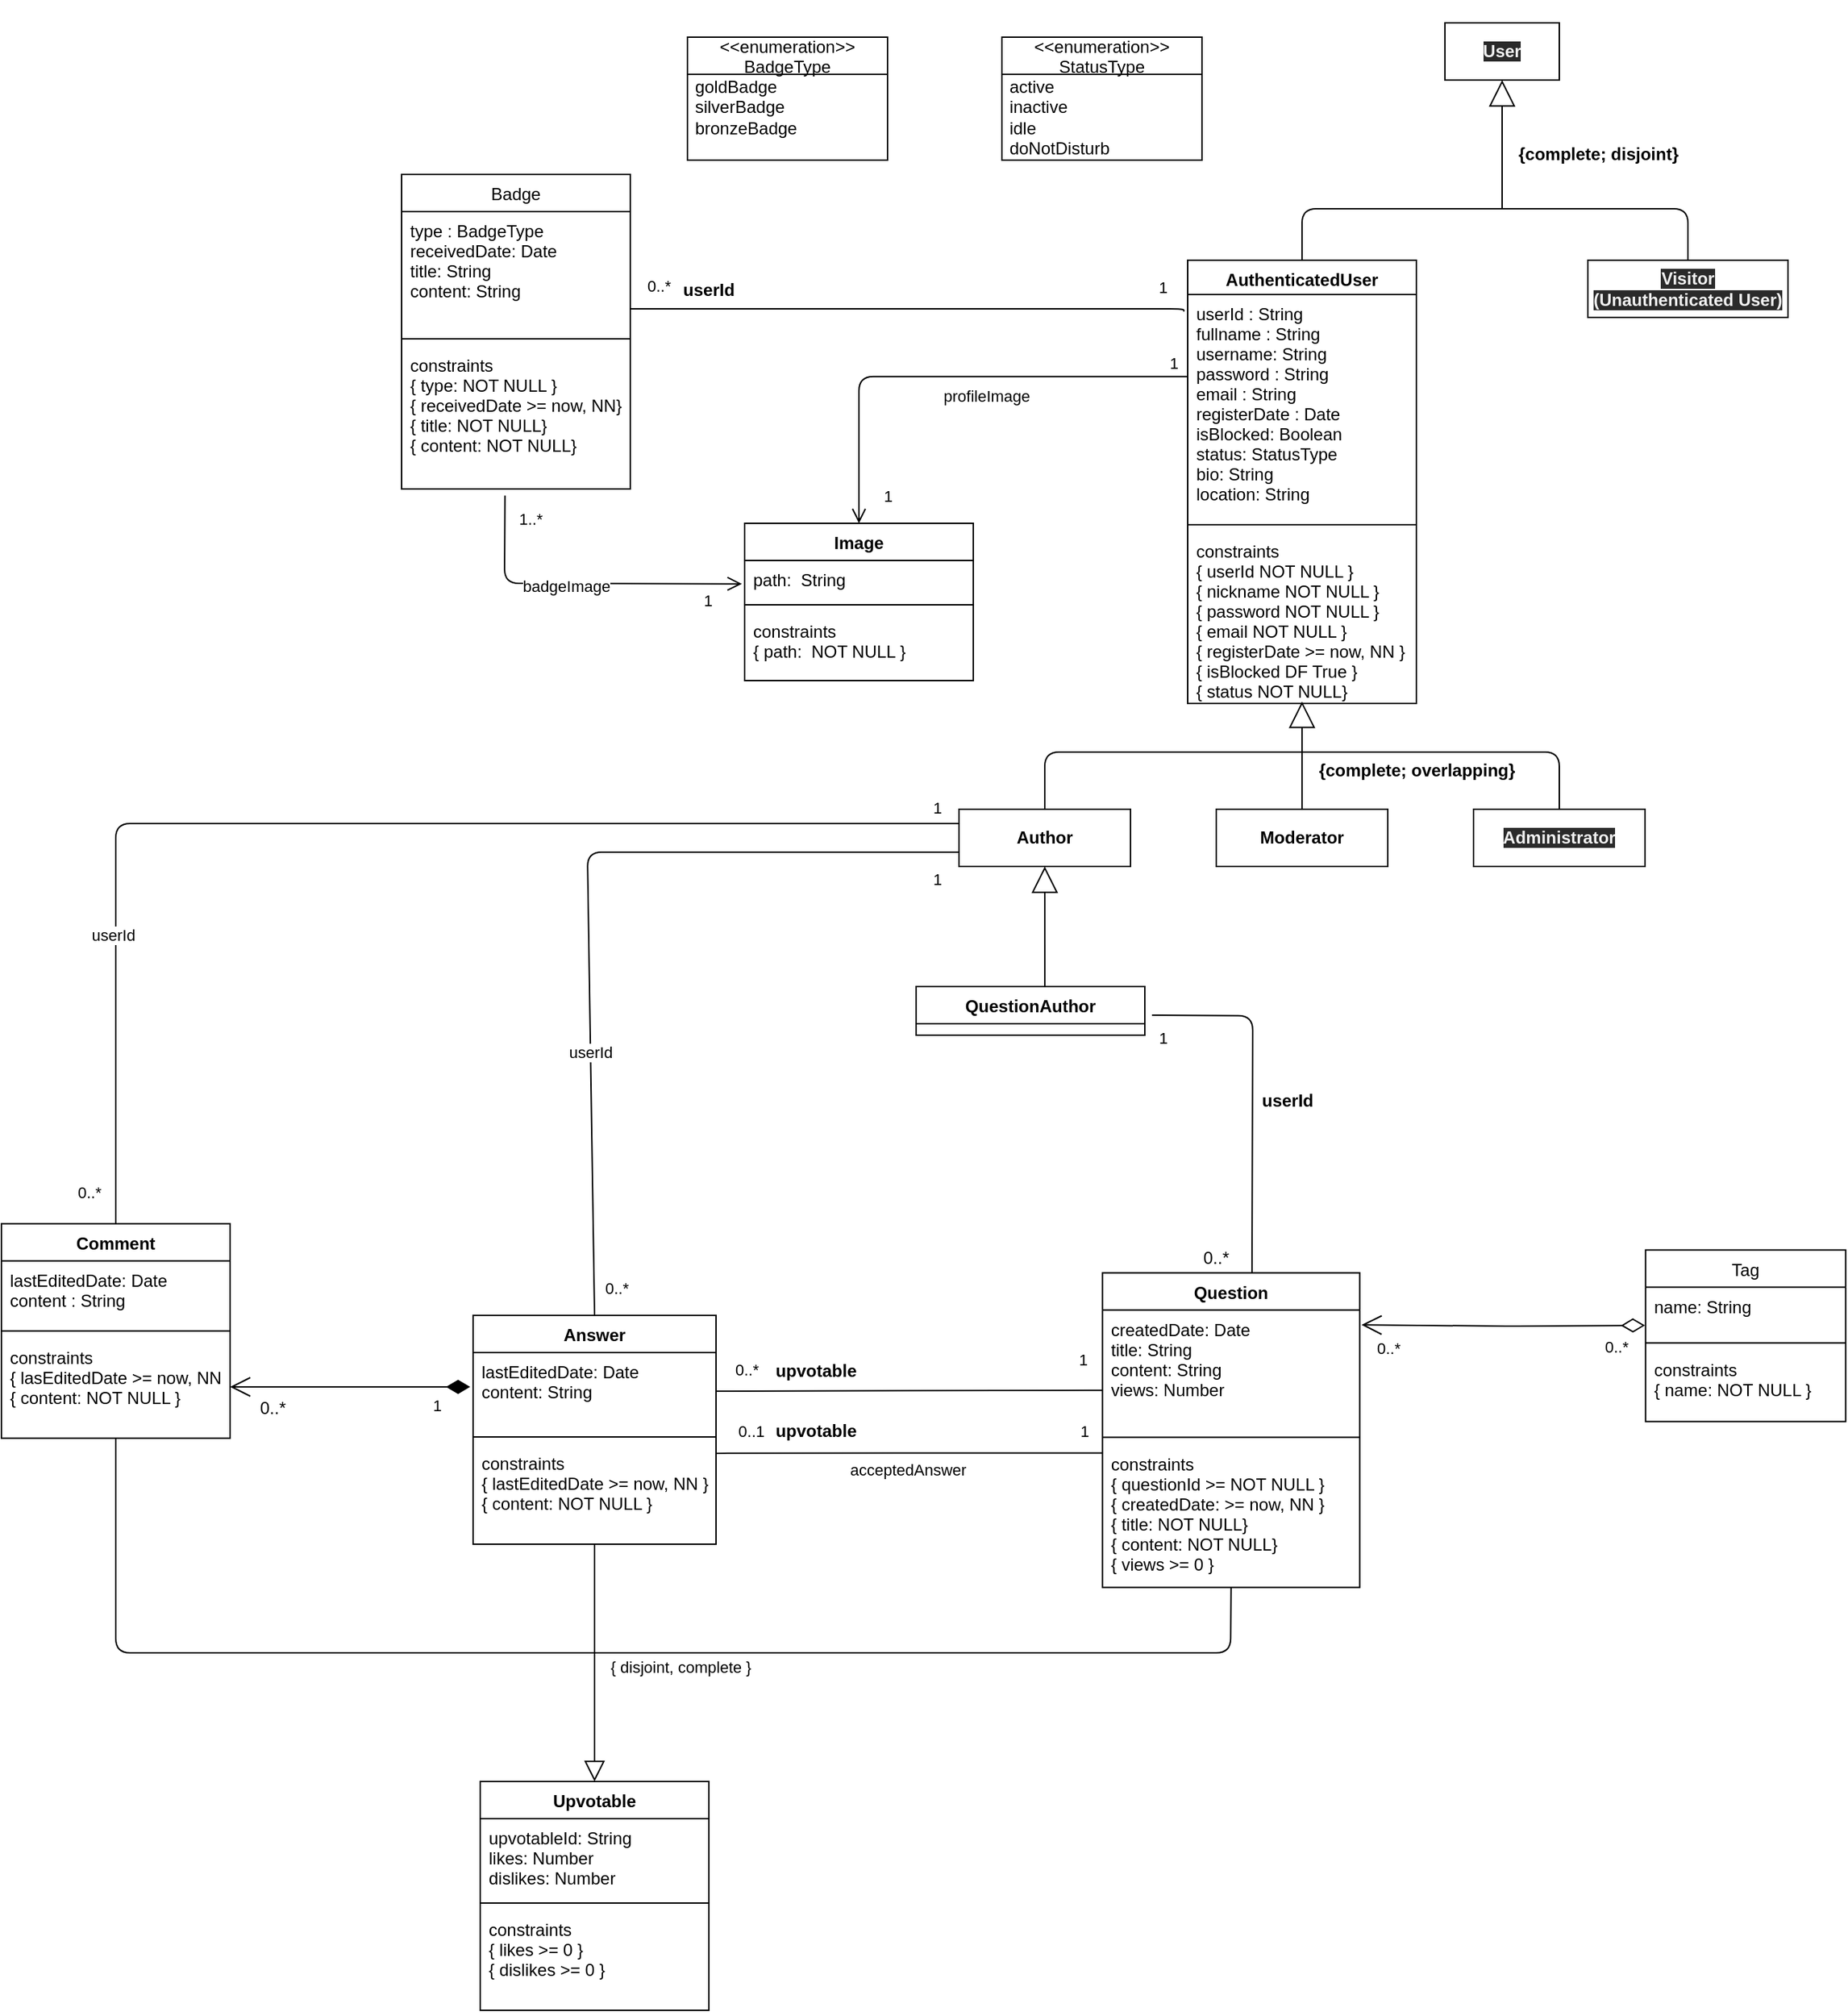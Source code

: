 <mxfile>
    <diagram id="tfldwmdO81GYDGE_3MQ3" name="Page-1">
        <mxGraphModel dx="1193" dy="696" grid="1" gridSize="10" guides="1" tooltips="1" connect="1" arrows="1" fold="1" page="0" pageScale="1" pageWidth="827" pageHeight="1169" background="none" math="0" shadow="0">
            <root>
                <mxCell id="0"/>
                <mxCell id="1" parent="0"/>
                <mxCell id="27" value="AuthenticatedUser" style="swimlane;fontStyle=1;align=center;verticalAlign=top;childLayout=stackLayout;horizontal=1;startSize=24;horizontalStack=0;resizeParent=1;resizeParentMax=0;resizeLast=0;collapsible=1;marginBottom=0;" parent="1" vertex="1">
                    <mxGeometry x="130" y="186" width="160" height="310" as="geometry">
                        <mxRectangle x="120" y="366" width="140" height="26" as="alternateBounds"/>
                    </mxGeometry>
                </mxCell>
                <mxCell id="28" value="userId : String&#10;fullname : String&#10;username: String&#10;password : String&#10;email : String&#10;registerDate : Date&#10;isBlocked: Boolean&#10;status: StatusType&#10;bio: String&#10;location: String" style="text;strokeColor=none;fillColor=none;align=left;verticalAlign=top;spacingLeft=4;spacingRight=4;overflow=hidden;rotatable=0;points=[[0,0.5],[1,0.5]];portConstraint=eastwest;" parent="27" vertex="1">
                    <mxGeometry y="24" width="160" height="156" as="geometry"/>
                </mxCell>
                <mxCell id="204" value="" style="line;strokeWidth=1;fillColor=none;align=left;verticalAlign=middle;spacingTop=-1;spacingLeft=3;spacingRight=3;rotatable=0;labelPosition=right;points=[];portConstraint=eastwest;" parent="27" vertex="1">
                    <mxGeometry y="180" width="160" height="10" as="geometry"/>
                </mxCell>
                <mxCell id="205" value="constraints&#10;{ userId NOT NULL }&#10;{ nickname NOT NULL }&#10;{ password NOT NULL }&#10;{ email NOT NULL }&#10;{ registerDate &gt;= now, NN }&#10;{ isBlocked DF True }&#10;{ status NOT NULL}&#10;" style="text;strokeColor=none;fillColor=none;align=left;verticalAlign=top;spacingLeft=4;spacingRight=4;overflow=hidden;rotatable=0;points=[[0,0.5],[1,0.5]];portConstraint=eastwest;" parent="27" vertex="1">
                    <mxGeometry y="190" width="160" height="120" as="geometry"/>
                </mxCell>
                <mxCell id="45" value="Image" style="swimlane;fontStyle=1;align=center;verticalAlign=top;childLayout=stackLayout;horizontal=1;startSize=26;horizontalStack=0;resizeParent=1;resizeParentMax=0;resizeLast=0;collapsible=1;marginBottom=0;" parent="1" vertex="1">
                    <mxGeometry x="-180" y="370" width="160" height="110" as="geometry"/>
                </mxCell>
                <mxCell id="46" value="path:  String" style="text;strokeColor=none;fillColor=none;align=left;verticalAlign=top;spacingLeft=4;spacingRight=4;overflow=hidden;rotatable=0;points=[[0,0.5],[1,0.5]];portConstraint=eastwest;" parent="45" vertex="1">
                    <mxGeometry y="26" width="160" height="26" as="geometry"/>
                </mxCell>
                <mxCell id="370" value="" style="line;strokeWidth=1;fillColor=none;align=left;verticalAlign=middle;spacingTop=-1;spacingLeft=3;spacingRight=3;rotatable=0;labelPosition=right;points=[];portConstraint=eastwest;" parent="45" vertex="1">
                    <mxGeometry y="52" width="160" height="10" as="geometry"/>
                </mxCell>
                <mxCell id="369" value="constraints&#10;{ path:  NOT NULL }" style="text;strokeColor=none;fillColor=none;align=left;verticalAlign=top;spacingLeft=4;spacingRight=4;overflow=hidden;rotatable=0;points=[[0,0.5],[1,0.5]];portConstraint=eastwest;" parent="45" vertex="1">
                    <mxGeometry y="62" width="160" height="48" as="geometry"/>
                </mxCell>
                <mxCell id="53" value="QuestionAuthor" style="swimlane;fontStyle=1;align=center;verticalAlign=top;childLayout=stackLayout;horizontal=1;startSize=26;horizontalStack=0;resizeParent=1;resizeParentMax=0;resizeLast=0;collapsible=1;marginBottom=0;" parent="1" vertex="1">
                    <mxGeometry x="-60" y="694" width="160" height="34" as="geometry"/>
                </mxCell>
                <mxCell id="89" value="Badge" style="swimlane;fontStyle=0;childLayout=stackLayout;horizontal=1;startSize=26;horizontalStack=0;resizeParent=1;resizeParentMax=0;resizeLast=0;collapsible=1;marginBottom=0;" parent="1" vertex="1">
                    <mxGeometry x="-420" y="126" width="160" height="220" as="geometry">
                        <mxRectangle x="-460" y="346" width="70" height="26" as="alternateBounds"/>
                    </mxGeometry>
                </mxCell>
                <mxCell id="91" value="type : BadgeType&#10;receivedDate: Date&#10;title: String&#10;content: String&#10;" style="text;strokeColor=none;fillColor=none;align=left;verticalAlign=top;spacingLeft=4;spacingRight=4;overflow=hidden;rotatable=0;points=[[0,0.5],[1,0.5]];portConstraint=eastwest;" parent="89" vertex="1">
                    <mxGeometry y="26" width="160" height="84" as="geometry"/>
                </mxCell>
                <mxCell id="364" value="" style="line;strokeWidth=1;fillColor=none;align=left;verticalAlign=middle;spacingTop=-1;spacingLeft=3;spacingRight=3;rotatable=0;labelPosition=right;points=[];portConstraint=eastwest;" parent="89" vertex="1">
                    <mxGeometry y="110" width="160" height="10" as="geometry"/>
                </mxCell>
                <mxCell id="363" value="constraints&#10;{ type: NOT NULL }&#10;{ receivedDate &gt;= now, NN}&#10;{ title: NOT NULL}&#10;{ content: NOT NULL}&#10;" style="text;strokeColor=none;fillColor=none;align=left;verticalAlign=top;spacingLeft=4;spacingRight=4;overflow=hidden;rotatable=0;points=[[0,0.5],[1,0.5]];portConstraint=eastwest;" parent="89" vertex="1">
                    <mxGeometry y="120" width="160" height="100" as="geometry"/>
                </mxCell>
                <mxCell id="101" value="&lt;span style=&quot;font-size: 12px ; font-weight: 700&quot;&gt;{complete; overlapping}&lt;/span&gt;" style="endArrow=block;endSize=16;endFill=0;html=1;exitX=0.5;exitY=0;exitDx=0;exitDy=0;entryX=0.5;entryY=0.989;entryDx=0;entryDy=0;entryPerimeter=0;" parent="1" source="209" target="205" edge="1">
                    <mxGeometry x="-0.27" y="-80" width="160" relative="1" as="geometry">
                        <mxPoint x="210" y="566.584" as="sourcePoint"/>
                        <mxPoint x="170" y="370" as="targetPoint"/>
                        <mxPoint as="offset"/>
                    </mxGeometry>
                </mxCell>
                <mxCell id="112" value="" style="endArrow=none;html=1;entryX=0.5;entryY=0;entryDx=0;entryDy=0;exitX=0.5;exitY=0;exitDx=0;exitDy=0;" parent="1" source="207" target="211" edge="1">
                    <mxGeometry width="50" height="50" relative="1" as="geometry">
                        <mxPoint x="30" y="597" as="sourcePoint"/>
                        <mxPoint x="430" y="597" as="targetPoint"/>
                        <Array as="points">
                            <mxPoint x="30" y="530"/>
                            <mxPoint x="150" y="530"/>
                            <mxPoint x="220" y="530"/>
                            <mxPoint x="330" y="530"/>
                            <mxPoint x="360" y="530"/>
                            <mxPoint x="390" y="530"/>
                        </Array>
                    </mxGeometry>
                </mxCell>
                <mxCell id="114" value="" style="endArrow=block;endSize=16;endFill=0;html=1;entryX=0.5;entryY=1;entryDx=0;entryDy=0;exitX=0.563;exitY=0;exitDx=0;exitDy=0;exitPerimeter=0;" parent="1" source="53" target="207" edge="1">
                    <mxGeometry x="-0.405" y="-30" width="160" relative="1" as="geometry">
                        <mxPoint x="-120" y="590" as="sourcePoint"/>
                        <mxPoint x="29" y="694" as="targetPoint"/>
                        <mxPoint y="1" as="offset"/>
                    </mxGeometry>
                </mxCell>
                <mxCell id="115" value="&lt;span style=&quot;font-size: 12px ; font-weight: 700&quot;&gt;{complete; disjoint}&lt;/span&gt;" style="endArrow=block;endSize=16;endFill=0;html=1;entryX=0.5;entryY=1;entryDx=0;entryDy=0;" parent="1" target="214" edge="1">
                    <mxGeometry x="-0.156" y="-67" width="160" relative="1" as="geometry">
                        <mxPoint x="350" y="150" as="sourcePoint"/>
                        <mxPoint x="343.04" y="55.12" as="targetPoint"/>
                        <mxPoint as="offset"/>
                    </mxGeometry>
                </mxCell>
                <mxCell id="119" value="" style="endArrow=none;html=1;entryX=0.5;entryY=0;entryDx=0;entryDy=0;exitX=0.5;exitY=0;exitDx=0;exitDy=0;" parent="1" source="27" target="213" edge="1">
                    <mxGeometry width="50" height="50" relative="1" as="geometry">
                        <mxPoint x="190" y="150" as="sourcePoint"/>
                        <mxPoint x="480" y="186" as="targetPoint"/>
                        <Array as="points">
                            <mxPoint x="210" y="150"/>
                            <mxPoint x="480" y="150"/>
                        </Array>
                    </mxGeometry>
                </mxCell>
                <mxCell id="141" style="edgeStyle=orthogonalEdgeStyle;rounded=0;orthogonalLoop=1;jettySize=auto;html=1;" parent="1" edge="1">
                    <mxGeometry x="-0.919" y="-1" relative="1" as="geometry">
                        <mxPoint y="9" as="offset"/>
                    </mxGeometry>
                </mxCell>
                <mxCell id="144" value="" style="endArrow=open;startArrow=none;endFill=0;startFill=0;endSize=8;html=1;verticalAlign=bottom;labelBackgroundColor=none;strokeWidth=1;entryX=0.5;entryY=0;entryDx=0;entryDy=0;edgeStyle=orthogonalEdgeStyle;rounded=1;exitX=0;exitY=0.368;exitDx=0;exitDy=0;exitPerimeter=0;" parent="1" source="28" target="45" edge="1">
                    <mxGeometry width="160" relative="1" as="geometry">
                        <mxPoint x="-110" y="210" as="sourcePoint"/>
                        <mxPoint x="-290" y="370" as="targetPoint"/>
                        <Array as="points"/>
                    </mxGeometry>
                </mxCell>
                <mxCell id="145" value="profileImage" style="edgeLabel;html=1;align=center;verticalAlign=middle;resizable=0;points=[];" parent="144" connectable="0" vertex="1">
                    <mxGeometry x="-0.149" relative="1" as="geometry">
                        <mxPoint y="13" as="offset"/>
                    </mxGeometry>
                </mxCell>
                <mxCell id="146" value="1" style="edgeLabel;html=1;align=center;verticalAlign=middle;resizable=0;points=[];" parent="144" connectable="0" vertex="1">
                    <mxGeometry x="0.754" y="-2" relative="1" as="geometry">
                        <mxPoint x="22" y="22" as="offset"/>
                    </mxGeometry>
                </mxCell>
                <mxCell id="147" value="1" style="edgeLabel;html=1;align=center;verticalAlign=middle;resizable=0;points=[];" parent="144" connectable="0" vertex="1">
                    <mxGeometry x="-0.94" relative="1" as="geometry">
                        <mxPoint y="-10" as="offset"/>
                    </mxGeometry>
                </mxCell>
                <mxCell id="152" value="" style="endArrow=open;startArrow=none;endFill=0;startFill=0;endSize=8;html=1;verticalAlign=bottom;labelBackgroundColor=none;strokeWidth=1;entryX=-0.012;entryY=0.385;entryDx=0;entryDy=0;entryPerimeter=0;exitX=0.452;exitY=1.046;exitDx=0;exitDy=0;exitPerimeter=0;" parent="1" source="363" target="45" edge="1">
                    <mxGeometry width="160" relative="1" as="geometry">
                        <mxPoint x="-410" y="430" as="sourcePoint"/>
                        <mxPoint x="-280" y="444.12" as="targetPoint"/>
                        <Array as="points">
                            <mxPoint x="-348" y="412"/>
                        </Array>
                    </mxGeometry>
                </mxCell>
                <mxCell id="153" value="badgeImage" style="edgeLabel;html=1;align=center;verticalAlign=middle;resizable=0;points=[];" parent="152" connectable="0" vertex="1">
                    <mxGeometry x="-0.149" relative="1" as="geometry">
                        <mxPoint x="7" y="2" as="offset"/>
                    </mxGeometry>
                </mxCell>
                <mxCell id="154" value="1" style="edgeLabel;html=1;align=center;verticalAlign=middle;resizable=0;points=[];" parent="152" connectable="0" vertex="1">
                    <mxGeometry x="0.754" y="-2" relative="1" as="geometry">
                        <mxPoint x="4" y="9" as="offset"/>
                    </mxGeometry>
                </mxCell>
                <mxCell id="207" value="&lt;b&gt;Author&lt;/b&gt;" style="whiteSpace=wrap;html=1;" parent="1" vertex="1">
                    <mxGeometry x="-30" y="570" width="120" height="40" as="geometry"/>
                </mxCell>
                <mxCell id="209" value="&lt;span style=&quot;font-weight: 700&quot;&gt;Moderator&lt;/span&gt;" style="whiteSpace=wrap;html=1;" parent="1" vertex="1">
                    <mxGeometry x="150" y="570" width="120" height="40" as="geometry"/>
                </mxCell>
                <mxCell id="211" value="&#10;&#10;&lt;span style=&quot;color: rgb(240, 240, 240); font-family: helvetica; font-size: 12px; font-style: normal; font-weight: 700; letter-spacing: normal; text-align: center; text-indent: 0px; text-transform: none; word-spacing: 0px; background-color: rgb(42, 42, 42); display: inline; float: none;&quot;&gt;Administrator&lt;/span&gt;&#10;&#10;" style="whiteSpace=wrap;html=1;" parent="1" vertex="1">
                    <mxGeometry x="330" y="570" width="120" height="40" as="geometry"/>
                </mxCell>
                <mxCell id="213" value="&#10;&#10;&lt;span style=&quot;color: rgb(240, 240, 240); font-family: helvetica; font-size: 12px; font-style: normal; font-weight: 700; letter-spacing: normal; text-align: center; text-indent: 0px; text-transform: none; word-spacing: 0px; background-color: rgb(42, 42, 42); display: inline; float: none;&quot;&gt;Visitor (Unauthenticated User)&lt;/span&gt;&#10;&#10;" style="whiteSpace=wrap;html=1;" parent="1" vertex="1">
                    <mxGeometry x="410" y="186" width="140" height="40" as="geometry"/>
                </mxCell>
                <mxCell id="214" value="&#10;&#10;&lt;span style=&quot;color: rgb(240, 240, 240); font-family: helvetica; font-size: 12px; font-style: normal; font-weight: 700; letter-spacing: normal; text-align: center; text-indent: 0px; text-transform: none; word-spacing: 0px; background-color: rgb(42, 42, 42); display: inline; float: none;&quot;&gt;User&lt;/span&gt;&#10;&#10;" style="whiteSpace=wrap;html=1;" parent="1" vertex="1">
                    <mxGeometry x="310" y="20" width="80" height="40" as="geometry"/>
                </mxCell>
                <mxCell id="93" value="Tag" style="swimlane;fontStyle=0;childLayout=stackLayout;horizontal=1;startSize=26;horizontalStack=0;resizeParent=1;resizeParentMax=0;resizeLast=0;collapsible=1;marginBottom=0;" parent="1" vertex="1">
                    <mxGeometry x="450.36" y="878.29" width="140" height="120" as="geometry"/>
                </mxCell>
                <mxCell id="94" value="name: String" style="text;strokeColor=none;fillColor=none;align=left;verticalAlign=top;spacingLeft=4;spacingRight=4;overflow=hidden;rotatable=0;points=[[0,0.5],[1,0.5]];portConstraint=eastwest;" parent="93" vertex="1">
                    <mxGeometry y="26" width="140" height="34" as="geometry"/>
                </mxCell>
                <mxCell id="380" value="" style="line;strokeWidth=1;fillColor=none;align=left;verticalAlign=middle;spacingTop=-1;spacingLeft=3;spacingRight=3;rotatable=0;labelPosition=right;points=[];portConstraint=eastwest;" parent="93" vertex="1">
                    <mxGeometry y="60" width="140" height="10" as="geometry"/>
                </mxCell>
                <mxCell id="379" value="constraints&#10;{ name: NOT NULL }&#10;" style="text;strokeColor=none;fillColor=none;align=left;verticalAlign=top;spacingLeft=4;spacingRight=4;overflow=hidden;rotatable=0;points=[[0,0.5],[1,0.5]];portConstraint=eastwest;" parent="93" vertex="1">
                    <mxGeometry y="70" width="140" height="50" as="geometry"/>
                </mxCell>
                <mxCell id="7" value="Question" style="swimlane;fontStyle=1;align=center;verticalAlign=top;childLayout=stackLayout;horizontal=1;startSize=26;horizontalStack=0;resizeParent=1;resizeParentMax=0;resizeLast=0;collapsible=1;marginBottom=0;" parent="1" vertex="1">
                    <mxGeometry x="70.36" y="894.29" width="180" height="220" as="geometry">
                        <mxRectangle x="70.36" y="894.29" width="80" height="26" as="alternateBounds"/>
                    </mxGeometry>
                </mxCell>
                <mxCell id="8" value="createdDate: Date&#10;title: String&#10;content: String&#10;views: Number&#10;" style="text;strokeColor=none;fillColor=none;align=left;verticalAlign=top;spacingLeft=4;spacingRight=4;overflow=hidden;rotatable=0;points=[[0,0.5],[1,0.5]];portConstraint=eastwest;" parent="7" vertex="1">
                    <mxGeometry y="26" width="180" height="84" as="geometry"/>
                </mxCell>
                <mxCell id="375" value="" style="line;strokeWidth=1;fillColor=none;align=left;verticalAlign=middle;spacingTop=-1;spacingLeft=3;spacingRight=3;rotatable=0;labelPosition=right;points=[];portConstraint=eastwest;" parent="7" vertex="1">
                    <mxGeometry y="110" width="180" height="10" as="geometry"/>
                </mxCell>
                <mxCell id="376" value="constraints&#10;{ questionId &gt;= NOT NULL }&#10;{ createdDate: &gt;= now, NN }&#10;{ title: NOT NULL}&#10;{ content: NOT NULL}&#10;{ views &gt;= 0 }" style="text;strokeColor=none;fillColor=none;align=left;verticalAlign=top;spacingLeft=4;spacingRight=4;overflow=hidden;rotatable=0;points=[[0,0.5],[1,0.5]];portConstraint=eastwest;" parent="7" vertex="1">
                    <mxGeometry y="120" width="180" height="100" as="geometry"/>
                </mxCell>
                <mxCell id="58" value="Comment" style="swimlane;fontStyle=1;align=center;verticalAlign=top;childLayout=stackLayout;horizontal=1;startSize=26;horizontalStack=0;resizeParent=1;resizeParentMax=0;resizeLast=0;collapsible=1;marginBottom=0;" parent="1" vertex="1">
                    <mxGeometry x="-700" y="859.91" width="160" height="150" as="geometry">
                        <mxRectangle x="-700" y="859.91" width="90" height="26" as="alternateBounds"/>
                    </mxGeometry>
                </mxCell>
                <mxCell id="59" value="lastEditedDate: Date&#10;content : String&#10;" style="text;strokeColor=none;fillColor=none;align=left;verticalAlign=top;spacingLeft=4;spacingRight=4;overflow=hidden;rotatable=0;points=[[0,0.5],[1,0.5]];portConstraint=eastwest;" parent="58" vertex="1">
                    <mxGeometry y="26" width="160" height="44" as="geometry"/>
                </mxCell>
                <mxCell id="372" value="" style="line;strokeWidth=1;fillColor=none;align=left;verticalAlign=middle;spacingTop=-1;spacingLeft=3;spacingRight=3;rotatable=0;labelPosition=right;points=[];portConstraint=eastwest;" parent="58" vertex="1">
                    <mxGeometry y="70" width="160" height="10" as="geometry"/>
                </mxCell>
                <mxCell id="371" value="constraints&#10;{ lasEditedDate &gt;= now, NN }&#10;{ content: NOT NULL }" style="text;strokeColor=none;fillColor=none;align=left;verticalAlign=top;spacingLeft=4;spacingRight=4;overflow=hidden;rotatable=0;points=[[0,0.5],[1,0.5]];portConstraint=eastwest;" parent="58" vertex="1">
                    <mxGeometry y="80" width="160" height="70" as="geometry"/>
                </mxCell>
                <mxCell id="83" value="Upvotable" style="swimlane;fontStyle=1;align=center;verticalAlign=top;childLayout=stackLayout;horizontal=1;startSize=26;horizontalStack=0;resizeParent=1;resizeParentMax=0;resizeLast=0;collapsible=1;marginBottom=0;" parent="1" vertex="1">
                    <mxGeometry x="-365" y="1250.0" width="160" height="160" as="geometry">
                        <mxRectangle x="1050" y="600" width="80" height="26" as="alternateBounds"/>
                    </mxGeometry>
                </mxCell>
                <mxCell id="84" value="upvotableId: String&#10;likes: Number&#10;dislikes: Number" style="text;strokeColor=none;fillColor=none;align=left;verticalAlign=top;spacingLeft=4;spacingRight=4;overflow=hidden;rotatable=0;points=[[0,0.5],[1,0.5]];portConstraint=eastwest;" parent="83" vertex="1">
                    <mxGeometry y="26" width="160" height="54" as="geometry"/>
                </mxCell>
                <mxCell id="222" value="" style="line;strokeWidth=1;fillColor=none;align=left;verticalAlign=middle;spacingTop=-1;spacingLeft=3;spacingRight=3;rotatable=0;labelPosition=right;points=[];portConstraint=eastwest;" parent="83" vertex="1">
                    <mxGeometry y="80" width="160" height="10" as="geometry"/>
                </mxCell>
                <mxCell id="221" value="constraints&#10;{ likes &gt;= 0 }&#10;{ dislikes &gt;= 0 }" style="text;strokeColor=none;fillColor=none;align=left;verticalAlign=top;spacingLeft=4;spacingRight=4;overflow=hidden;rotatable=0;points=[[0,0.5],[1,0.5]];portConstraint=eastwest;" parent="83" vertex="1">
                    <mxGeometry y="90" width="160" height="70" as="geometry"/>
                </mxCell>
                <mxCell id="162" value="0..*" style="text;html=1;strokeColor=none;fillColor=none;align=center;verticalAlign=middle;whiteSpace=wrap;rounded=0;" parent="1" vertex="1">
                    <mxGeometry x="-530" y="978.622" width="40" height="19.818" as="geometry"/>
                </mxCell>
                <mxCell id="232" value="1..*" style="edgeLabel;html=1;align=center;verticalAlign=middle;resizable=0;points=[];" parent="1" connectable="0" vertex="1">
                    <mxGeometry x="-209.998" y="330.997" as="geometry">
                        <mxPoint x="-120" y="36" as="offset"/>
                    </mxGeometry>
                </mxCell>
                <mxCell id="238" value="" style="endArrow=none;html=1;edgeStyle=orthogonalEdgeStyle;entryX=-0.017;entryY=0.076;entryDx=0;entryDy=0;entryPerimeter=0;" parent="1" target="28" edge="1">
                    <mxGeometry relative="1" as="geometry">
                        <mxPoint x="-260" y="220" as="sourcePoint"/>
                        <mxPoint x="-100" y="220" as="targetPoint"/>
                        <Array as="points">
                            <mxPoint x="-260" y="220"/>
                        </Array>
                    </mxGeometry>
                </mxCell>
                <mxCell id="239" value="0..*" style="edgeLabel;resizable=0;html=1;align=left;verticalAlign=bottom;" parent="238" connectable="0" vertex="1">
                    <mxGeometry x="-1" relative="1" as="geometry">
                        <mxPoint x="10" y="-8" as="offset"/>
                    </mxGeometry>
                </mxCell>
                <mxCell id="240" value="1" style="edgeLabel;resizable=0;html=1;align=right;verticalAlign=bottom;" parent="238" connectable="0" vertex="1">
                    <mxGeometry x="1" relative="1" as="geometry">
                        <mxPoint x="-11" y="-8" as="offset"/>
                    </mxGeometry>
                </mxCell>
                <mxCell id="241" value="" style="endArrow=none;html=1;edgeStyle=orthogonalEdgeStyle;" parent="1" edge="1">
                    <mxGeometry relative="1" as="geometry">
                        <mxPoint x="105" y="714" as="sourcePoint"/>
                        <mxPoint x="175" y="894" as="targetPoint"/>
                    </mxGeometry>
                </mxCell>
                <mxCell id="242" value="1" style="edgeLabel;resizable=0;html=1;align=left;verticalAlign=bottom;" parent="241" connectable="0" vertex="1">
                    <mxGeometry x="-1" relative="1" as="geometry">
                        <mxPoint x="3" y="24" as="offset"/>
                    </mxGeometry>
                </mxCell>
                <mxCell id="245" value="0..*" style="text;html=1;strokeColor=none;fillColor=none;align=center;verticalAlign=middle;whiteSpace=wrap;rounded=0;" parent="1" vertex="1">
                    <mxGeometry x="130" y="874" width="40" height="20" as="geometry"/>
                </mxCell>
                <mxCell id="293" value="" style="endArrow=none;html=1;edgeStyle=orthogonalEdgeStyle;exitX=-0.002;exitY=0.06;exitDx=0;exitDy=0;exitPerimeter=0;entryX=1.001;entryY=0.092;entryDx=0;entryDy=0;entryPerimeter=0;" parent="1" source="376" target="373" edge="1">
                    <mxGeometry relative="1" as="geometry">
                        <mxPoint x="67" y="1021" as="sourcePoint"/>
                        <mxPoint x="-160" y="1021" as="targetPoint"/>
                        <Array as="points"/>
                    </mxGeometry>
                </mxCell>
                <mxCell id="294" value="1" style="edgeLabel;resizable=0;html=1;align=left;verticalAlign=bottom;" parent="293" connectable="0" vertex="1">
                    <mxGeometry x="-1" relative="1" as="geometry">
                        <mxPoint x="-17" y="-7" as="offset"/>
                    </mxGeometry>
                </mxCell>
                <mxCell id="295" value="0..1" style="edgeLabel;resizable=0;html=1;align=right;verticalAlign=bottom;" parent="293" connectable="0" vertex="1">
                    <mxGeometry x="1" relative="1" as="geometry">
                        <mxPoint x="34" y="-7" as="offset"/>
                    </mxGeometry>
                </mxCell>
                <mxCell id="292" value="acceptedAnswer" style="edgeLabel;html=1;align=center;verticalAlign=middle;resizable=0;points=[];" parent="1" connectable="0" vertex="1">
                    <mxGeometry x="-350" y="898" width="180" as="geometry">
                        <mxPoint x="194" y="134" as="offset"/>
                    </mxGeometry>
                </mxCell>
                <mxCell id="305" value="0..*" style="endArrow=open;html=1;endSize=12;startArrow=diamondThin;startSize=14;startFill=0;edgeStyle=orthogonalEdgeStyle;align=left;verticalAlign=bottom;entryX=1.007;entryY=0.123;entryDx=0;entryDy=0;entryPerimeter=0;" parent="1" target="8" edge="1">
                    <mxGeometry x="-0.698" y="24" relative="1" as="geometry">
                        <mxPoint x="450" y="931" as="sourcePoint"/>
                        <mxPoint x="200.36" y="1078.29" as="targetPoint"/>
                        <mxPoint as="offset"/>
                    </mxGeometry>
                </mxCell>
                <mxCell id="307" value="0..*" style="edgeLabel;resizable=0;html=1;align=right;verticalAlign=bottom;" parent="1" connectable="0" vertex="1">
                    <mxGeometry x="250.36" y="1118.287" as="geometry">
                        <mxPoint x="29" y="-163" as="offset"/>
                    </mxGeometry>
                </mxCell>
                <mxCell id="310" value="1" style="endArrow=open;html=1;endSize=12;startArrow=diamondThin;startSize=14;startFill=1;edgeStyle=orthogonalEdgeStyle;align=left;verticalAlign=bottom;" parent="1" edge="1">
                    <mxGeometry x="-0.663" y="22" relative="1" as="geometry">
                        <mxPoint x="-372" y="974" as="sourcePoint"/>
                        <mxPoint x="-540" y="974" as="targetPoint"/>
                        <Array as="points"/>
                        <mxPoint as="offset"/>
                    </mxGeometry>
                </mxCell>
                <mxCell id="318" value="" style="endArrow=none;html=1;entryX=0;entryY=0.75;entryDx=0;entryDy=0;exitX=0.5;exitY=0;exitDx=0;exitDy=0;" parent="1" source="322" target="207" edge="1">
                    <mxGeometry width="50" height="50" relative="1" as="geometry">
                        <mxPoint x="-160" y="1134" as="sourcePoint"/>
                        <mxPoint x="-160" y="584" as="targetPoint"/>
                        <Array as="points">
                            <mxPoint x="-290" y="600"/>
                            <mxPoint x="-160" y="600"/>
                        </Array>
                    </mxGeometry>
                </mxCell>
                <mxCell id="396" value="userId" style="edgeLabel;html=1;align=center;verticalAlign=middle;resizable=0;points=[];" parent="318" vertex="1" connectable="0">
                    <mxGeometry x="-0.282" y="3" relative="1" as="geometry">
                        <mxPoint x="3" y="25" as="offset"/>
                    </mxGeometry>
                </mxCell>
                <mxCell id="319" value="1" style="edgeLabel;resizable=0;html=1;align=left;verticalAlign=bottom;" parent="1" connectable="0" vertex="1">
                    <mxGeometry x="60.0" y="844.004" as="geometry">
                        <mxPoint x="-110" y="-217" as="offset"/>
                    </mxGeometry>
                </mxCell>
                <mxCell id="320" value="0..*" style="edgeLabel;resizable=0;html=1;align=right;verticalAlign=bottom;" parent="1" connectable="0" vertex="1">
                    <mxGeometry x="-79.64" y="803.997" as="geometry">
                        <mxPoint x="-181" y="110" as="offset"/>
                    </mxGeometry>
                </mxCell>
                <mxCell id="322" value="Answer" style="swimlane;fontStyle=1;align=center;verticalAlign=top;childLayout=stackLayout;horizontal=1;startSize=26;horizontalStack=0;resizeParent=1;resizeParentMax=0;resizeLast=0;collapsible=1;marginBottom=0;" parent="1" vertex="1">
                    <mxGeometry x="-370" y="924" width="170" height="160" as="geometry">
                        <mxRectangle x="-370" y="924" width="80" height="26" as="alternateBounds"/>
                    </mxGeometry>
                </mxCell>
                <mxCell id="323" value="lastEditedDate: Date&#10;content: String" style="text;strokeColor=none;fillColor=none;align=left;verticalAlign=top;spacingLeft=4;spacingRight=4;overflow=hidden;rotatable=0;points=[[0,0.5],[1,0.5]];portConstraint=eastwest;" parent="322" vertex="1">
                    <mxGeometry y="26" width="170" height="54" as="geometry"/>
                </mxCell>
                <mxCell id="374" value="" style="line;strokeWidth=1;fillColor=none;align=left;verticalAlign=middle;spacingTop=-1;spacingLeft=3;spacingRight=3;rotatable=0;labelPosition=right;points=[];portConstraint=eastwest;" parent="322" vertex="1">
                    <mxGeometry y="80" width="170" height="10" as="geometry"/>
                </mxCell>
                <mxCell id="373" value="constraints&#10;{ lastEditedDate &gt;= now, NN }&#10;{ content: NOT NULL }" style="text;strokeColor=none;fillColor=none;align=left;verticalAlign=top;spacingLeft=4;spacingRight=4;overflow=hidden;rotatable=0;points=[[0,0.5],[1,0.5]];portConstraint=eastwest;" parent="322" vertex="1">
                    <mxGeometry y="90" width="170" height="70" as="geometry"/>
                </mxCell>
                <mxCell id="328" value="" style="endArrow=none;html=1;entryX=0;entryY=0.25;entryDx=0;entryDy=0;exitX=0.5;exitY=0;exitDx=0;exitDy=0;" parent="1" source="58" target="207" edge="1">
                    <mxGeometry width="50" height="50" relative="1" as="geometry">
                        <mxPoint x="-620" y="933.91" as="sourcePoint"/>
                        <mxPoint x="-90" y="724" as="targetPoint"/>
                        <Array as="points">
                            <mxPoint x="-620" y="580"/>
                        </Array>
                    </mxGeometry>
                </mxCell>
                <mxCell id="397" value="userId" style="edgeLabel;html=1;align=center;verticalAlign=middle;resizable=0;points=[];" parent="328" vertex="1" connectable="0">
                    <mxGeometry x="-0.536" y="2" relative="1" as="geometry">
                        <mxPoint as="offset"/>
                    </mxGeometry>
                </mxCell>
                <mxCell id="331" value="1" style="edgeLabel;resizable=0;html=1;align=left;verticalAlign=bottom;" parent="1" connectable="0" vertex="1">
                    <mxGeometry x="60.0" y="794.004" as="geometry">
                        <mxPoint x="-110" y="-217" as="offset"/>
                    </mxGeometry>
                </mxCell>
                <mxCell id="332" value="0..*" style="edgeLabel;resizable=0;html=1;align=right;verticalAlign=bottom;" parent="1" connectable="0" vertex="1">
                    <mxGeometry x="-540.0" y="849.997" as="geometry">
                        <mxPoint x="-90" y="-3" as="offset"/>
                    </mxGeometry>
                </mxCell>
                <mxCell id="340" value="userId" style="text;align=center;fontStyle=1;verticalAlign=middle;spacingLeft=3;spacingRight=3;strokeColor=none;rotatable=0;points=[[0,0.5],[1,0.5]];portConstraint=eastwest;" parent="1" vertex="1">
                    <mxGeometry x="160" y="760" width="80" height="26" as="geometry"/>
                </mxCell>
                <mxCell id="347" value="upvotable" style="text;align=center;fontStyle=1;verticalAlign=middle;spacingLeft=3;spacingRight=3;strokeColor=none;rotatable=0;points=[[0,0.5],[1,0.5]];portConstraint=eastwest;" parent="1" vertex="1">
                    <mxGeometry x="-164.95" y="954" width="70" height="16" as="geometry"/>
                </mxCell>
                <mxCell id="348" value="upvotable" style="text;align=center;fontStyle=1;verticalAlign=middle;spacingLeft=3;spacingRight=3;strokeColor=none;rotatable=0;points=[[0,0.5],[1,0.5]];portConstraint=eastwest;" parent="1" vertex="1">
                    <mxGeometry x="-169.95" y="991" width="80" height="26" as="geometry"/>
                </mxCell>
                <mxCell id="357" value="&lt;&lt;enumeration&gt;&gt;&#10;StatusType" style="swimlane;fontStyle=0;childLayout=stackLayout;horizontal=1;startSize=26;horizontalStack=0;resizeParent=1;resizeParentMax=0;resizeLast=0;collapsible=1;marginBottom=0;" parent="1" vertex="1">
                    <mxGeometry y="30" width="140" height="86" as="geometry"/>
                </mxCell>
                <mxCell id="362" value="&lt;div&gt;&lt;span&gt;&amp;nbsp;active&lt;/span&gt;&lt;/div&gt;&lt;div&gt;&lt;span&gt;&amp;nbsp;inactive&lt;/span&gt;&lt;/div&gt;&lt;div&gt;&lt;span&gt;&amp;nbsp;idle&lt;/span&gt;&lt;/div&gt;&lt;div&gt;&lt;span&gt;&amp;nbsp;doNotDisturb&lt;/span&gt;&lt;/div&gt;" style="text;html=1;align=left;verticalAlign=middle;resizable=0;points=[];autosize=1;strokeColor=none;" parent="357" vertex="1">
                    <mxGeometry y="26" width="140" height="60" as="geometry"/>
                </mxCell>
                <mxCell id="365" value="&lt;&lt;enumeration&gt;&gt;&#10;BadgeType" style="swimlane;fontStyle=0;childLayout=stackLayout;horizontal=1;startSize=26;horizontalStack=0;resizeParent=1;resizeParentMax=0;resizeLast=0;collapsible=1;marginBottom=0;" parent="1" vertex="1">
                    <mxGeometry x="-220" y="30" width="140" height="86" as="geometry"/>
                </mxCell>
                <mxCell id="366" value="&lt;div&gt;&lt;span&gt;&amp;nbsp;goldBadge&lt;/span&gt;&lt;/div&gt;&lt;div&gt;&lt;span&gt;&amp;nbsp;silverBadge&lt;/span&gt;&lt;/div&gt;&lt;div&gt;&lt;span&gt;&amp;nbsp;bronzeBadge&lt;/span&gt;&lt;/div&gt;&lt;div&gt;&lt;span&gt;&amp;nbsp;&lt;/span&gt;&lt;/div&gt;" style="text;html=1;align=left;verticalAlign=middle;resizable=0;points=[];autosize=1;strokeColor=none;" parent="365" vertex="1">
                    <mxGeometry y="26" width="140" height="60" as="geometry"/>
                </mxCell>
                <mxCell id="399" value="userId" style="text;align=center;fontStyle=1;verticalAlign=middle;spacingLeft=3;spacingRight=3;strokeColor=none;rotatable=0;points=[[0,0.5],[1,0.5]];portConstraint=eastwest;" parent="1" vertex="1">
                    <mxGeometry x="-244.95" y="193" width="80" height="26" as="geometry"/>
                </mxCell>
                <mxCell id="404" value="" style="endArrow=none;html=1;entryX=0.5;entryY=1;entryDx=0;entryDy=0;" parent="1" target="58" edge="1">
                    <mxGeometry width="50" height="50" relative="1" as="geometry">
                        <mxPoint x="-290" y="1160" as="sourcePoint"/>
                        <mxPoint x="-600" y="1050" as="targetPoint"/>
                        <Array as="points">
                            <mxPoint x="-290" y="1160"/>
                            <mxPoint x="-620" y="1160"/>
                        </Array>
                    </mxGeometry>
                </mxCell>
                <mxCell id="405" value="" style="endArrow=block;html=1;exitX=0.5;exitY=1;exitDx=0;exitDy=0;entryX=0.5;entryY=0;entryDx=0;entryDy=0;endFill=0;endSize=12;" parent="1" source="322" target="83" edge="1">
                    <mxGeometry width="50" height="50" relative="1" as="geometry">
                        <mxPoint x="-260" y="1160" as="sourcePoint"/>
                        <mxPoint x="-210" y="1210" as="targetPoint"/>
                    </mxGeometry>
                </mxCell>
                <mxCell id="409" value="{ disjoint, complete }" style="edgeLabel;html=1;align=center;verticalAlign=middle;resizable=0;points=[];" parent="405" vertex="1" connectable="0">
                    <mxGeometry x="0.422" y="3" relative="1" as="geometry">
                        <mxPoint x="57" y="-32" as="offset"/>
                    </mxGeometry>
                </mxCell>
                <mxCell id="406" value="" style="endArrow=none;html=1;entryX=0.5;entryY=1;entryDx=0;entryDy=0;rounded=1;" parent="1" target="7" edge="1">
                    <mxGeometry width="50" height="50" relative="1" as="geometry">
                        <mxPoint x="-290" y="1160" as="sourcePoint"/>
                        <mxPoint x="170" y="1150" as="targetPoint"/>
                        <Array as="points">
                            <mxPoint x="160" y="1160"/>
                        </Array>
                    </mxGeometry>
                </mxCell>
                <mxCell id="410" value="" style="endArrow=none;html=1;endSize=12;exitX=1;exitY=0.5;exitDx=0;exitDy=0;entryX=0;entryY=0.667;entryDx=0;entryDy=0;entryPerimeter=0;" parent="1" source="323" target="8" edge="1">
                    <mxGeometry width="50" height="50" relative="1" as="geometry">
                        <mxPoint x="-190" y="980" as="sourcePoint"/>
                        <mxPoint x="50" y="980" as="targetPoint"/>
                    </mxGeometry>
                </mxCell>
                <mxCell id="411" value="0..*" style="edgeLabel;resizable=0;html=1;align=right;verticalAlign=bottom;" parent="1" connectable="0" vertex="1">
                    <mxGeometry x="-170.0" y="970.0" as="geometry"/>
                </mxCell>
                <mxCell id="412" value="1" style="edgeLabel;resizable=0;html=1;align=left;verticalAlign=bottom;" parent="1" connectable="0" vertex="1">
                    <mxGeometry x="60.0" y="1023.29" as="geometry">
                        <mxPoint x="-8" y="-60" as="offset"/>
                    </mxGeometry>
                </mxCell>
            </root>
        </mxGraphModel>
    </diagram>
</mxfile>
